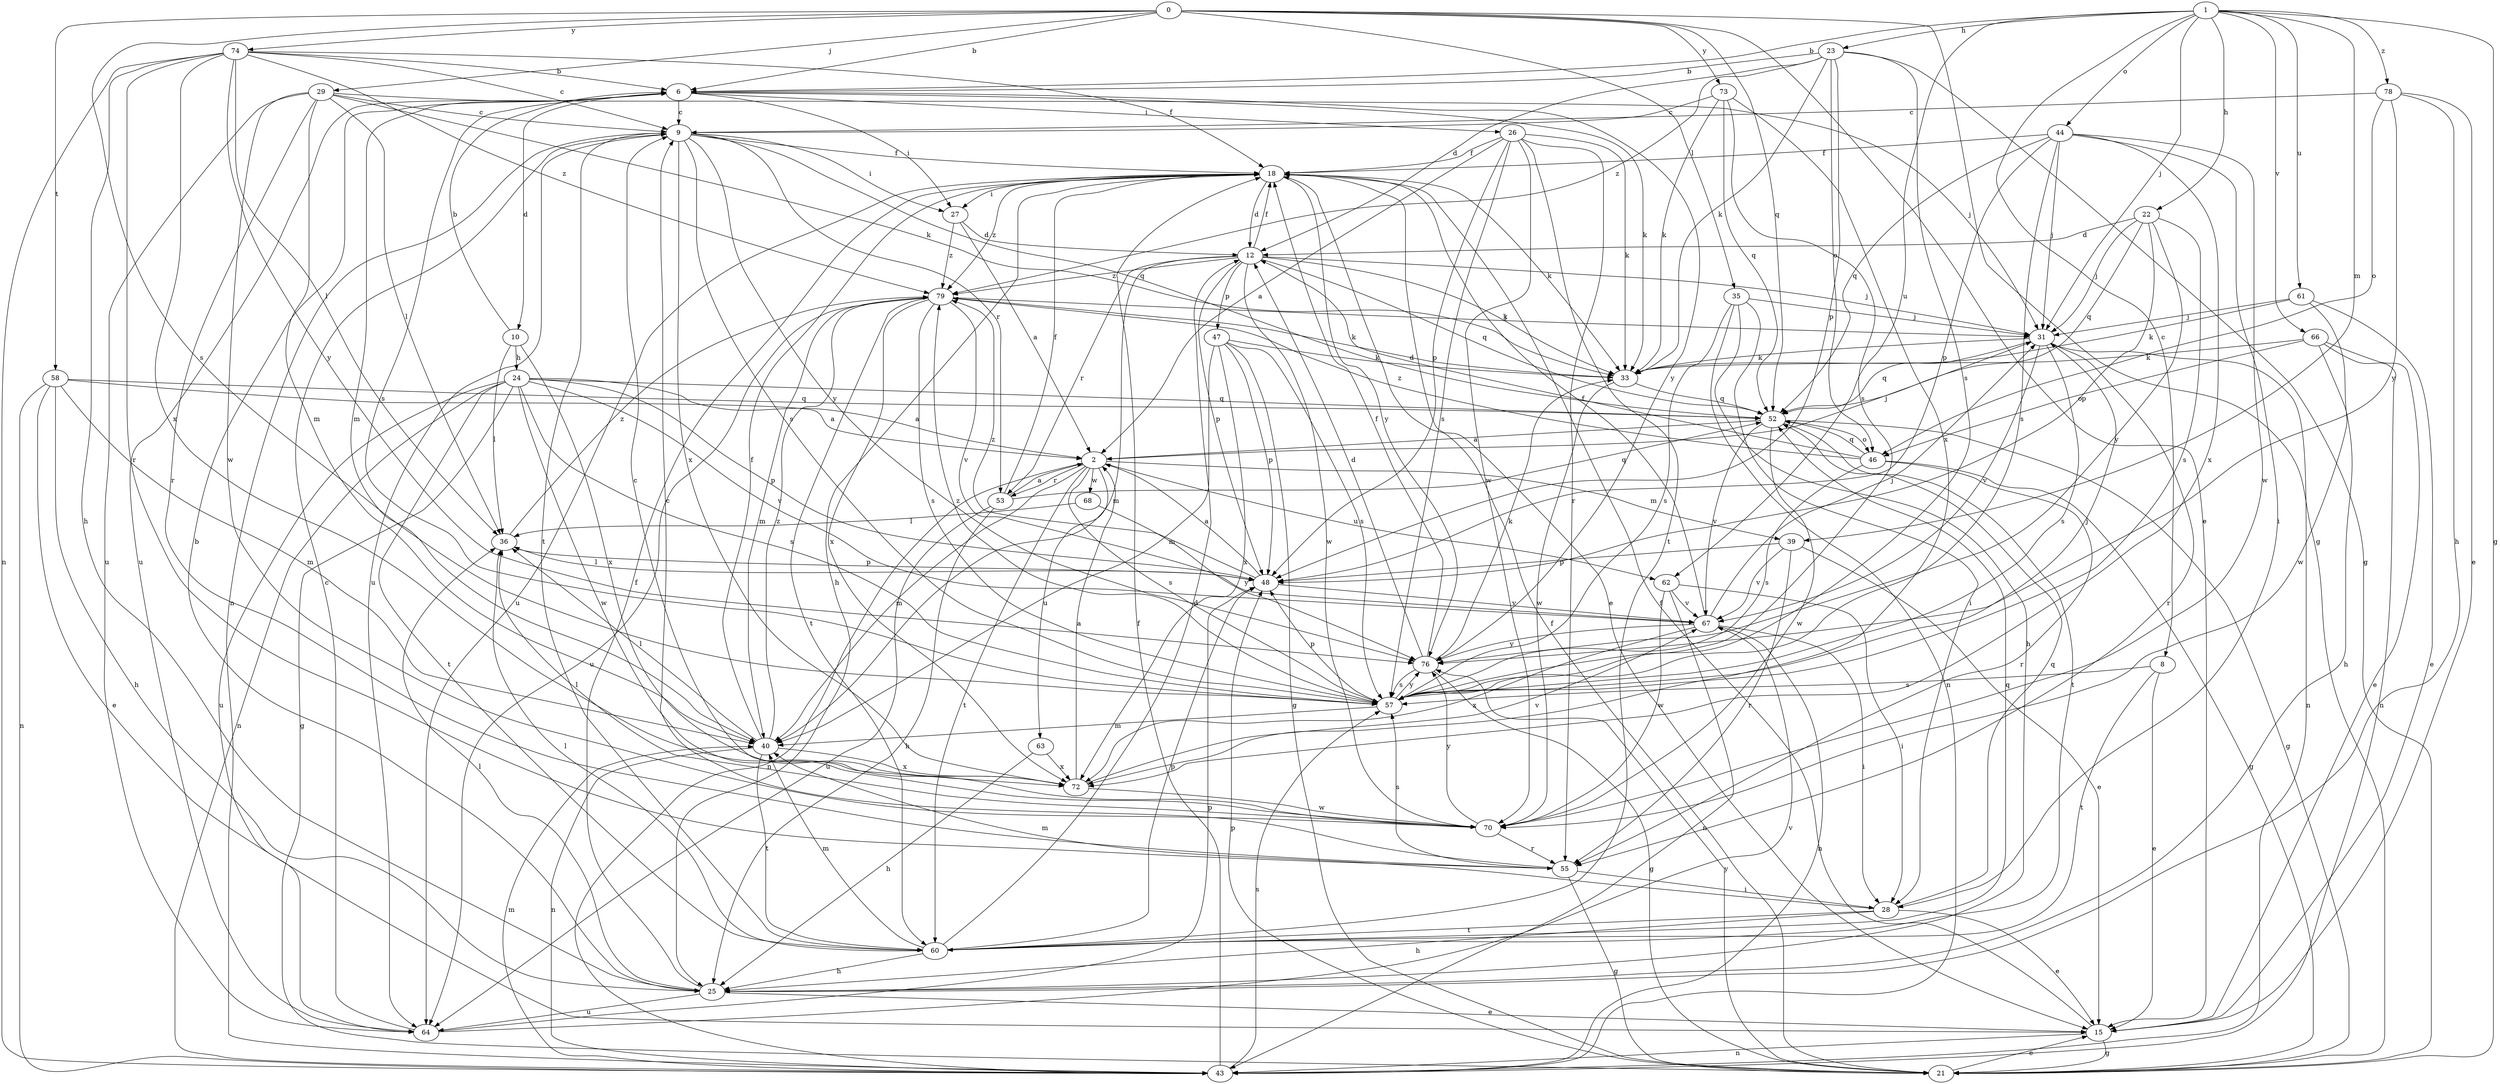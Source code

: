 strict digraph  {
0;
1;
2;
6;
8;
9;
10;
12;
15;
18;
21;
22;
23;
24;
25;
26;
27;
28;
29;
31;
33;
35;
36;
39;
40;
43;
44;
46;
47;
48;
52;
53;
55;
57;
58;
60;
61;
62;
63;
64;
66;
67;
68;
70;
72;
73;
74;
76;
78;
79;
0 -> 6  [label=b];
0 -> 15  [label=e];
0 -> 21  [label=g];
0 -> 29  [label=j];
0 -> 35  [label=l];
0 -> 52  [label=q];
0 -> 57  [label=s];
0 -> 58  [label=t];
0 -> 73  [label=y];
0 -> 74  [label=y];
1 -> 6  [label=b];
1 -> 8  [label=c];
1 -> 21  [label=g];
1 -> 22  [label=h];
1 -> 23  [label=h];
1 -> 31  [label=j];
1 -> 39  [label=m];
1 -> 44  [label=o];
1 -> 61  [label=u];
1 -> 62  [label=u];
1 -> 66  [label=v];
1 -> 78  [label=z];
2 -> 31  [label=j];
2 -> 39  [label=m];
2 -> 40  [label=m];
2 -> 43  [label=n];
2 -> 53  [label=r];
2 -> 57  [label=s];
2 -> 60  [label=t];
2 -> 62  [label=u];
2 -> 63  [label=u];
2 -> 68  [label=w];
6 -> 9  [label=c];
6 -> 10  [label=d];
6 -> 26  [label=i];
6 -> 27  [label=i];
6 -> 33  [label=k];
6 -> 40  [label=m];
6 -> 57  [label=s];
6 -> 64  [label=u];
6 -> 76  [label=y];
8 -> 15  [label=e];
8 -> 57  [label=s];
8 -> 60  [label=t];
9 -> 18  [label=f];
9 -> 27  [label=i];
9 -> 43  [label=n];
9 -> 52  [label=q];
9 -> 53  [label=r];
9 -> 57  [label=s];
9 -> 60  [label=t];
9 -> 64  [label=u];
9 -> 72  [label=x];
9 -> 76  [label=y];
10 -> 6  [label=b];
10 -> 24  [label=h];
10 -> 36  [label=l];
10 -> 72  [label=x];
12 -> 18  [label=f];
12 -> 31  [label=j];
12 -> 33  [label=k];
12 -> 40  [label=m];
12 -> 47  [label=p];
12 -> 48  [label=p];
12 -> 52  [label=q];
12 -> 53  [label=r];
12 -> 70  [label=w];
12 -> 79  [label=z];
15 -> 18  [label=f];
15 -> 21  [label=g];
15 -> 43  [label=n];
18 -> 12  [label=d];
18 -> 15  [label=e];
18 -> 25  [label=h];
18 -> 27  [label=i];
18 -> 33  [label=k];
18 -> 64  [label=u];
18 -> 76  [label=y];
18 -> 79  [label=z];
21 -> 15  [label=e];
21 -> 18  [label=f];
21 -> 48  [label=p];
21 -> 76  [label=y];
22 -> 12  [label=d];
22 -> 31  [label=j];
22 -> 48  [label=p];
22 -> 52  [label=q];
22 -> 57  [label=s];
22 -> 76  [label=y];
23 -> 6  [label=b];
23 -> 12  [label=d];
23 -> 21  [label=g];
23 -> 33  [label=k];
23 -> 46  [label=o];
23 -> 48  [label=p];
23 -> 57  [label=s];
23 -> 79  [label=z];
24 -> 2  [label=a];
24 -> 21  [label=g];
24 -> 43  [label=n];
24 -> 48  [label=p];
24 -> 52  [label=q];
24 -> 57  [label=s];
24 -> 60  [label=t];
24 -> 64  [label=u];
24 -> 67  [label=v];
24 -> 70  [label=w];
25 -> 6  [label=b];
25 -> 15  [label=e];
25 -> 18  [label=f];
25 -> 36  [label=l];
25 -> 64  [label=u];
26 -> 2  [label=a];
26 -> 18  [label=f];
26 -> 33  [label=k];
26 -> 48  [label=p];
26 -> 55  [label=r];
26 -> 57  [label=s];
26 -> 60  [label=t];
26 -> 70  [label=w];
27 -> 2  [label=a];
27 -> 12  [label=d];
27 -> 79  [label=z];
28 -> 15  [label=e];
28 -> 25  [label=h];
28 -> 40  [label=m];
28 -> 52  [label=q];
28 -> 60  [label=t];
29 -> 9  [label=c];
29 -> 31  [label=j];
29 -> 33  [label=k];
29 -> 36  [label=l];
29 -> 40  [label=m];
29 -> 55  [label=r];
29 -> 64  [label=u];
29 -> 70  [label=w];
31 -> 33  [label=k];
31 -> 43  [label=n];
31 -> 52  [label=q];
31 -> 55  [label=r];
31 -> 57  [label=s];
31 -> 67  [label=v];
33 -> 52  [label=q];
33 -> 70  [label=w];
35 -> 25  [label=h];
35 -> 28  [label=i];
35 -> 31  [label=j];
35 -> 43  [label=n];
35 -> 57  [label=s];
36 -> 48  [label=p];
36 -> 79  [label=z];
39 -> 15  [label=e];
39 -> 48  [label=p];
39 -> 55  [label=r];
39 -> 67  [label=v];
40 -> 18  [label=f];
40 -> 36  [label=l];
40 -> 43  [label=n];
40 -> 60  [label=t];
40 -> 72  [label=x];
40 -> 79  [label=z];
43 -> 18  [label=f];
43 -> 40  [label=m];
43 -> 57  [label=s];
44 -> 18  [label=f];
44 -> 28  [label=i];
44 -> 31  [label=j];
44 -> 48  [label=p];
44 -> 52  [label=q];
44 -> 57  [label=s];
44 -> 70  [label=w];
44 -> 72  [label=x];
46 -> 12  [label=d];
46 -> 21  [label=g];
46 -> 52  [label=q];
46 -> 55  [label=r];
46 -> 57  [label=s];
46 -> 79  [label=z];
47 -> 21  [label=g];
47 -> 33  [label=k];
47 -> 40  [label=m];
47 -> 48  [label=p];
47 -> 57  [label=s];
47 -> 72  [label=x];
48 -> 2  [label=a];
48 -> 36  [label=l];
48 -> 67  [label=v];
48 -> 79  [label=z];
52 -> 2  [label=a];
52 -> 21  [label=g];
52 -> 46  [label=o];
52 -> 60  [label=t];
52 -> 67  [label=v];
52 -> 70  [label=w];
53 -> 2  [label=a];
53 -> 18  [label=f];
53 -> 25  [label=h];
53 -> 52  [label=q];
53 -> 64  [label=u];
55 -> 9  [label=c];
55 -> 21  [label=g];
55 -> 28  [label=i];
55 -> 57  [label=s];
57 -> 31  [label=j];
57 -> 40  [label=m];
57 -> 48  [label=p];
57 -> 76  [label=y];
57 -> 79  [label=z];
58 -> 2  [label=a];
58 -> 15  [label=e];
58 -> 25  [label=h];
58 -> 40  [label=m];
58 -> 43  [label=n];
58 -> 52  [label=q];
60 -> 12  [label=d];
60 -> 25  [label=h];
60 -> 36  [label=l];
60 -> 40  [label=m];
60 -> 48  [label=p];
60 -> 52  [label=q];
61 -> 15  [label=e];
61 -> 31  [label=j];
61 -> 33  [label=k];
61 -> 70  [label=w];
62 -> 28  [label=i];
62 -> 43  [label=n];
62 -> 67  [label=v];
62 -> 70  [label=w];
63 -> 25  [label=h];
63 -> 72  [label=x];
64 -> 9  [label=c];
64 -> 48  [label=p];
64 -> 67  [label=v];
66 -> 15  [label=e];
66 -> 25  [label=h];
66 -> 33  [label=k];
66 -> 43  [label=n];
66 -> 46  [label=o];
67 -> 18  [label=f];
67 -> 28  [label=i];
67 -> 31  [label=j];
67 -> 43  [label=n];
67 -> 72  [label=x];
67 -> 76  [label=y];
68 -> 36  [label=l];
68 -> 76  [label=y];
70 -> 9  [label=c];
70 -> 36  [label=l];
70 -> 55  [label=r];
70 -> 76  [label=y];
72 -> 2  [label=a];
72 -> 67  [label=v];
72 -> 70  [label=w];
73 -> 9  [label=c];
73 -> 33  [label=k];
73 -> 52  [label=q];
73 -> 57  [label=s];
73 -> 72  [label=x];
74 -> 6  [label=b];
74 -> 9  [label=c];
74 -> 18  [label=f];
74 -> 25  [label=h];
74 -> 36  [label=l];
74 -> 43  [label=n];
74 -> 55  [label=r];
74 -> 72  [label=x];
74 -> 76  [label=y];
74 -> 79  [label=z];
76 -> 12  [label=d];
76 -> 18  [label=f];
76 -> 21  [label=g];
76 -> 33  [label=k];
76 -> 57  [label=s];
78 -> 9  [label=c];
78 -> 15  [label=e];
78 -> 25  [label=h];
78 -> 46  [label=o];
78 -> 76  [label=y];
79 -> 31  [label=j];
79 -> 33  [label=k];
79 -> 40  [label=m];
79 -> 57  [label=s];
79 -> 60  [label=t];
79 -> 64  [label=u];
79 -> 67  [label=v];
79 -> 72  [label=x];
}
